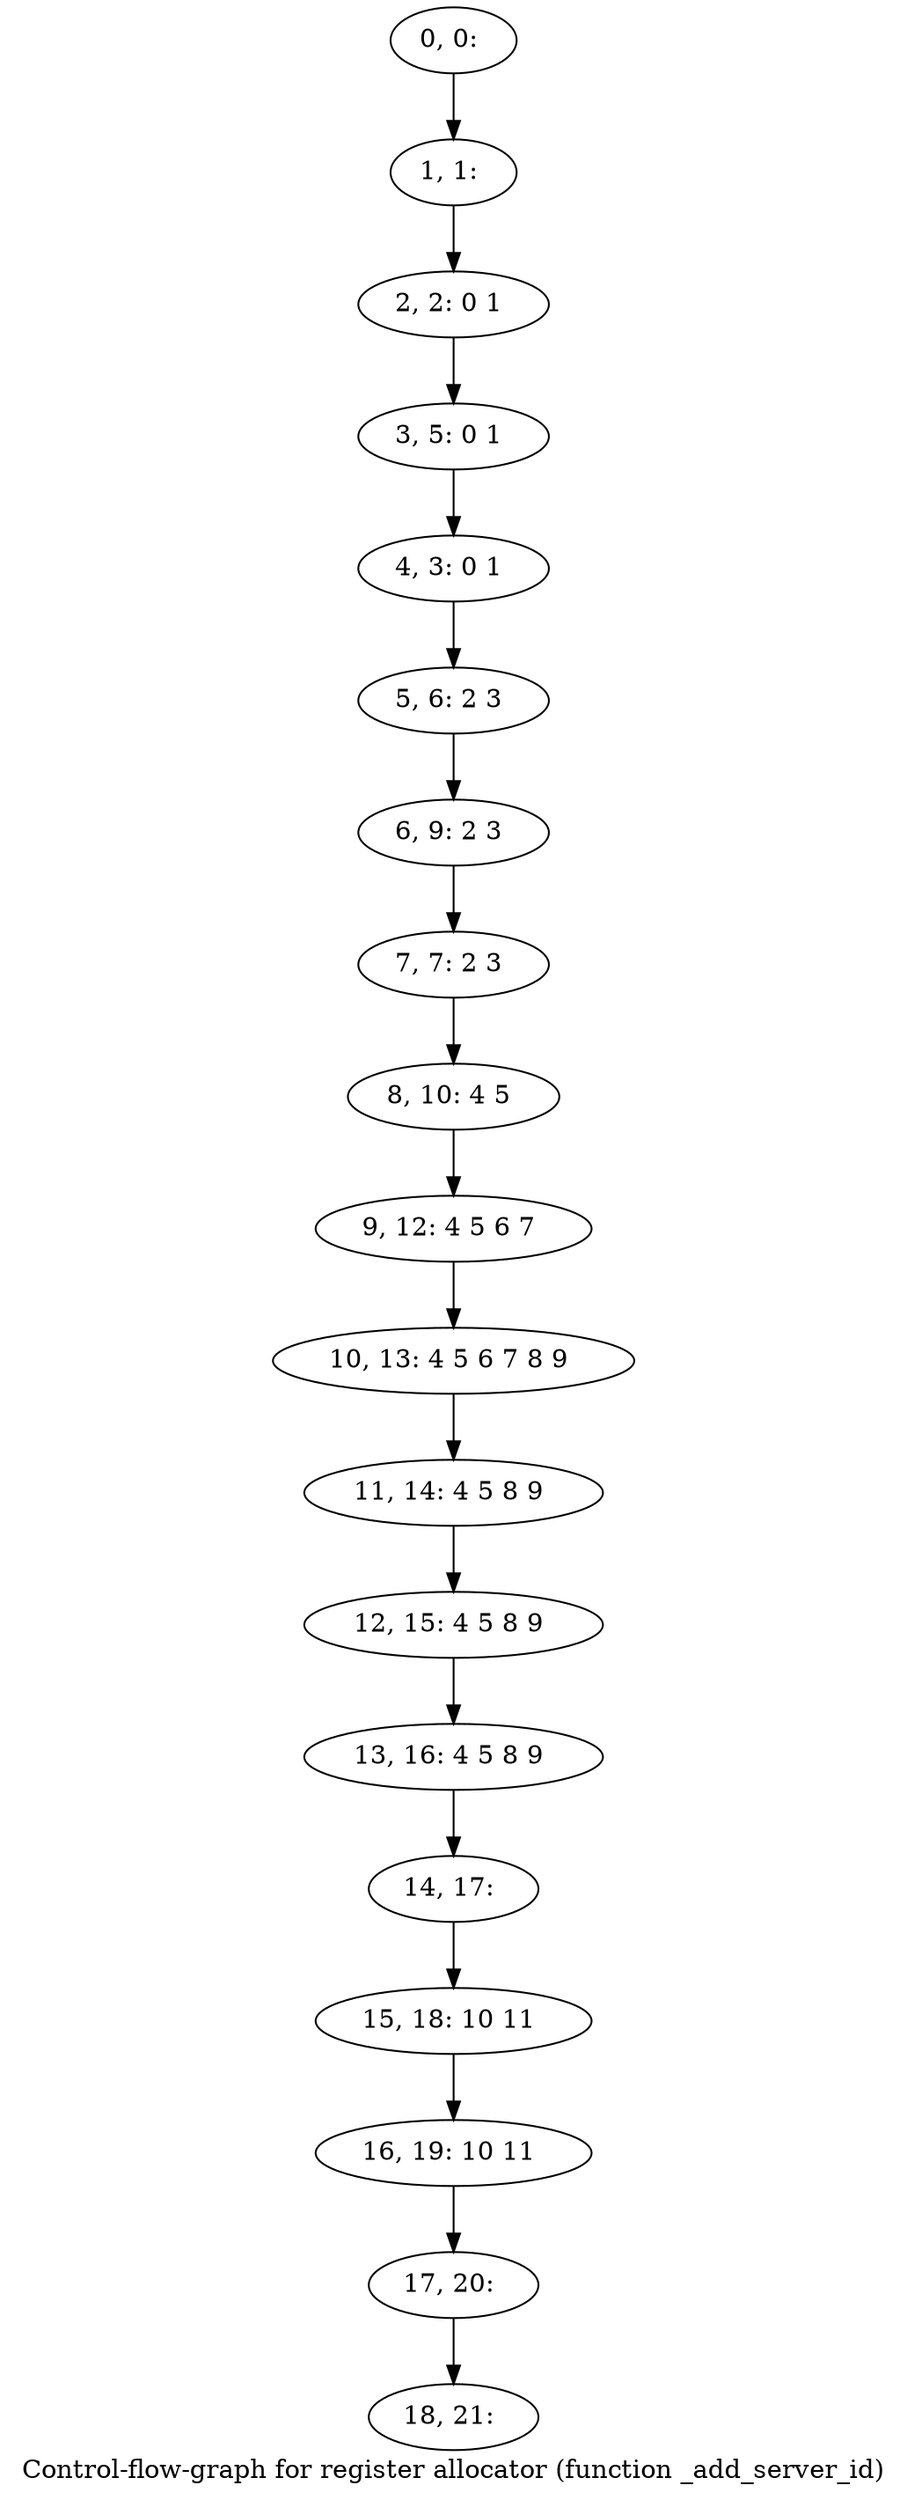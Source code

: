 digraph G {
graph [label="Control-flow-graph for register allocator (function _add_server_id)"]
0[label="0, 0: "];
1[label="1, 1: "];
2[label="2, 2: 0 1 "];
3[label="3, 5: 0 1 "];
4[label="4, 3: 0 1 "];
5[label="5, 6: 2 3 "];
6[label="6, 9: 2 3 "];
7[label="7, 7: 2 3 "];
8[label="8, 10: 4 5 "];
9[label="9, 12: 4 5 6 7 "];
10[label="10, 13: 4 5 6 7 8 9 "];
11[label="11, 14: 4 5 8 9 "];
12[label="12, 15: 4 5 8 9 "];
13[label="13, 16: 4 5 8 9 "];
14[label="14, 17: "];
15[label="15, 18: 10 11 "];
16[label="16, 19: 10 11 "];
17[label="17, 20: "];
18[label="18, 21: "];
0->1 ;
1->2 ;
2->3 ;
3->4 ;
4->5 ;
5->6 ;
6->7 ;
7->8 ;
8->9 ;
9->10 ;
10->11 ;
11->12 ;
12->13 ;
13->14 ;
14->15 ;
15->16 ;
16->17 ;
17->18 ;
}
